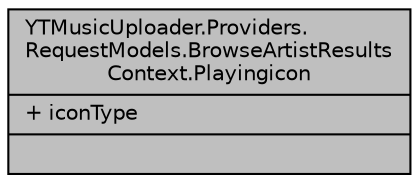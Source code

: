 digraph "YTMusicUploader.Providers.RequestModels.BrowseArtistResultsContext.Playingicon"
{
 // LATEX_PDF_SIZE
  edge [fontname="Helvetica",fontsize="10",labelfontname="Helvetica",labelfontsize="10"];
  node [fontname="Helvetica",fontsize="10",shape=record];
  Node1 [label="{YTMusicUploader.Providers.\lRequestModels.BrowseArtistResults\lContext.Playingicon\n|+ iconType\l|}",height=0.2,width=0.4,color="black", fillcolor="grey75", style="filled", fontcolor="black",tooltip=" "];
}
